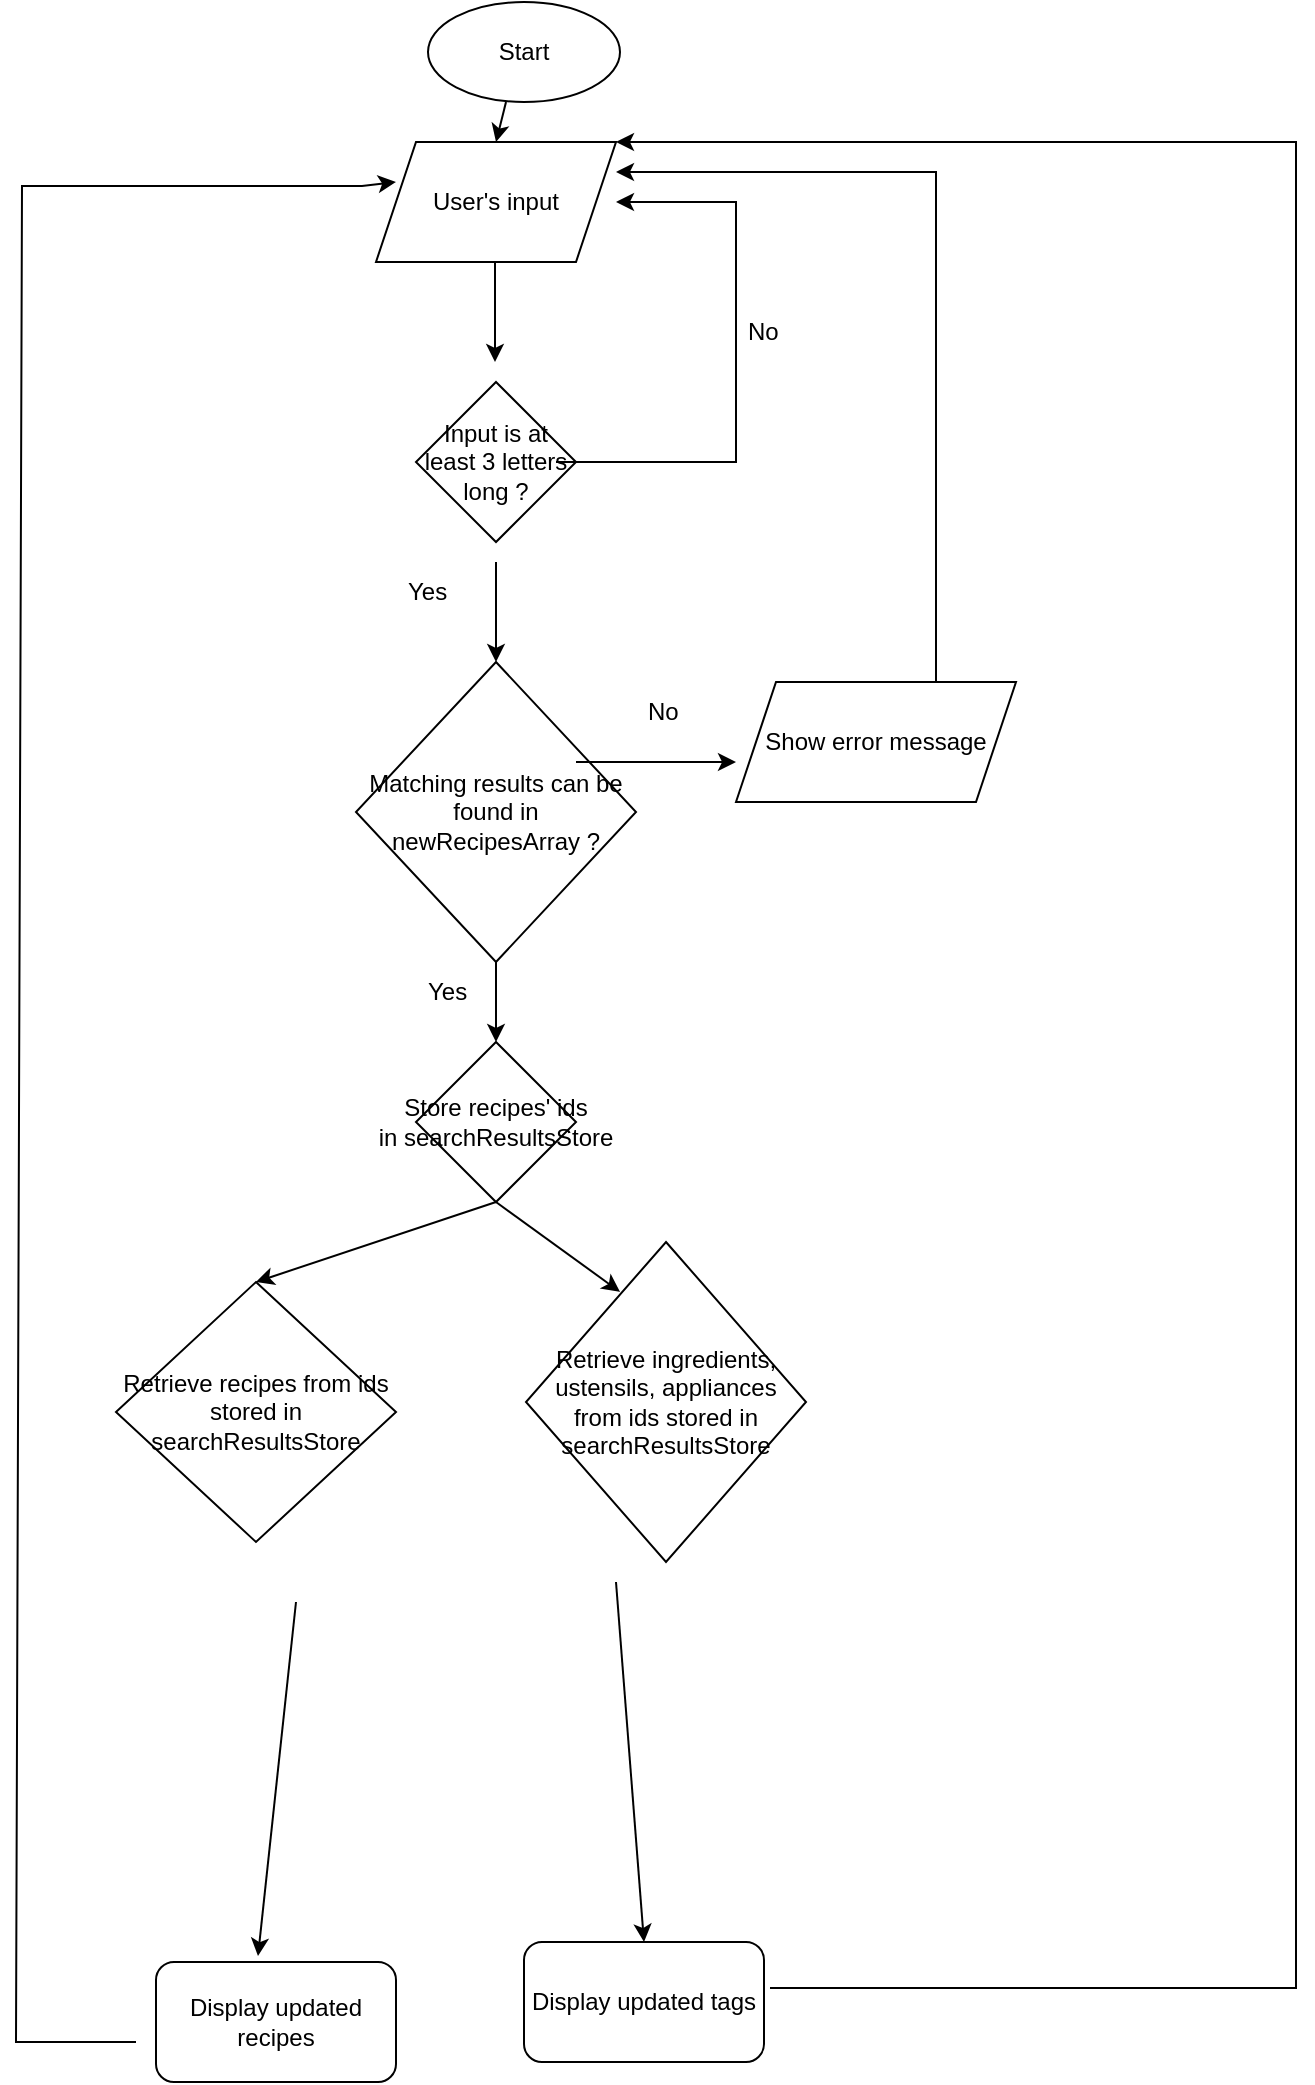 <mxfile version="20.8.13" type="device"><diagram id="mS1I6L6v4C4o_hf13wDJ" name="Page-1"><mxGraphModel dx="880" dy="452" grid="1" gridSize="10" guides="1" tooltips="1" connect="1" arrows="1" fold="1" page="1" pageScale="1" pageWidth="827" pageHeight="1169" math="0" shadow="0"><root><mxCell id="0"/><mxCell id="1" parent="0"/><mxCell id="NpU9ZdZ2ePnqu8EGLC-o-2" value="Input is at least 3 letters long ?" style="rhombus;whiteSpace=wrap;html=1;" parent="1" vertex="1"><mxGeometry x="360" y="200" width="80" height="80" as="geometry"/></mxCell><mxCell id="NpU9ZdZ2ePnqu8EGLC-o-3" value="" style="endArrow=classic;html=1;rounded=0;" parent="1" edge="1"><mxGeometry width="50" height="50" relative="1" as="geometry"><mxPoint x="400" y="290" as="sourcePoint"/><mxPoint x="400" y="340" as="targetPoint"/></mxGeometry></mxCell><mxCell id="NpU9ZdZ2ePnqu8EGLC-o-6" value="Yes" style="text;strokeColor=none;fillColor=none;align=left;verticalAlign=middle;spacingLeft=4;spacingRight=4;overflow=hidden;points=[[0,0.5],[1,0.5]];portConstraint=eastwest;rotatable=0;whiteSpace=wrap;html=1;" parent="1" vertex="1"><mxGeometry x="350" y="290" width="30" height="30" as="geometry"/></mxCell><mxCell id="NpU9ZdZ2ePnqu8EGLC-o-7" value="" style="endArrow=classic;html=1;rounded=0;entryX=1;entryY=0.5;entryDx=0;entryDy=0;" parent="1" edge="1"><mxGeometry width="50" height="50" relative="1" as="geometry"><mxPoint x="430" y="240" as="sourcePoint"/><mxPoint x="460" y="110" as="targetPoint"/><Array as="points"><mxPoint x="440" y="240"/><mxPoint x="430" y="240"/><mxPoint x="520" y="240"/><mxPoint x="520" y="230"/><mxPoint x="520" y="110"/></Array></mxGeometry></mxCell><mxCell id="NpU9ZdZ2ePnqu8EGLC-o-8" value="No" style="text;strokeColor=none;fillColor=none;align=left;verticalAlign=middle;spacingLeft=4;spacingRight=4;overflow=hidden;points=[[0,0.5],[1,0.5]];portConstraint=eastwest;rotatable=0;whiteSpace=wrap;html=1;" parent="1" vertex="1"><mxGeometry x="520" y="160" width="30" height="30" as="geometry"/></mxCell><mxCell id="NpU9ZdZ2ePnqu8EGLC-o-9" value="Matching results can be found in newRecipesArray ?" style="rhombus;whiteSpace=wrap;html=1;" parent="1" vertex="1"><mxGeometry x="330" y="340" width="140" height="150" as="geometry"/></mxCell><mxCell id="NpU9ZdZ2ePnqu8EGLC-o-11" value="Yes" style="text;strokeColor=none;fillColor=none;align=left;verticalAlign=middle;spacingLeft=4;spacingRight=4;overflow=hidden;points=[[0,0.5],[1,0.5]];portConstraint=eastwest;rotatable=0;whiteSpace=wrap;html=1;" parent="1" vertex="1"><mxGeometry x="360" y="490" width="30" height="30" as="geometry"/></mxCell><mxCell id="NpU9ZdZ2ePnqu8EGLC-o-12" value="" style="endArrow=classic;html=1;rounded=0;entryX=0.425;entryY=-0.05;entryDx=0;entryDy=0;entryPerimeter=0;" parent="1" target="NpU9ZdZ2ePnqu8EGLC-o-13" edge="1"><mxGeometry width="50" height="50" relative="1" as="geometry"><mxPoint x="300" y="810" as="sourcePoint"/><mxPoint x="410" y="480" as="targetPoint"/><Array as="points"/></mxGeometry></mxCell><mxCell id="NpU9ZdZ2ePnqu8EGLC-o-13" value="Display updated recipes" style="rounded=1;whiteSpace=wrap;html=1;" parent="1" vertex="1"><mxGeometry x="230" y="990" width="120" height="60" as="geometry"/></mxCell><mxCell id="NpU9ZdZ2ePnqu8EGLC-o-14" value="" style="endArrow=classic;html=1;rounded=0;" parent="1" edge="1"><mxGeometry width="50" height="50" relative="1" as="geometry"><mxPoint x="440" y="390" as="sourcePoint"/><mxPoint x="520" y="390" as="targetPoint"/></mxGeometry></mxCell><mxCell id="NpU9ZdZ2ePnqu8EGLC-o-15" value="No" style="text;strokeColor=none;fillColor=none;align=left;verticalAlign=middle;spacingLeft=4;spacingRight=4;overflow=hidden;points=[[0,0.5],[1,0.5]];portConstraint=eastwest;rotatable=0;whiteSpace=wrap;html=1;" parent="1" vertex="1"><mxGeometry x="470" y="350" width="30" height="30" as="geometry"/></mxCell><mxCell id="NpU9ZdZ2ePnqu8EGLC-o-18" value="" style="endArrow=classic;html=1;rounded=0;" parent="1" edge="1"><mxGeometry width="50" height="50" relative="1" as="geometry"><mxPoint x="399.5" y="140" as="sourcePoint"/><mxPoint x="399.5" y="190" as="targetPoint"/></mxGeometry></mxCell><mxCell id="NpU9ZdZ2ePnqu8EGLC-o-19" value="" style="endArrow=classic;html=1;rounded=0;entryX=1;entryY=0.25;entryDx=0;entryDy=0;" parent="1" edge="1"><mxGeometry width="50" height="50" relative="1" as="geometry"><mxPoint x="620" y="350" as="sourcePoint"/><mxPoint x="460" y="95" as="targetPoint"/><Array as="points"><mxPoint x="620" y="95"/></Array></mxGeometry></mxCell><mxCell id="NpU9ZdZ2ePnqu8EGLC-o-20" value="" style="endArrow=classic;html=1;rounded=0;entryX=0.5;entryY=0;entryDx=0;entryDy=0;" parent="1" target="NpU9ZdZ2ePnqu8EGLC-o-21" edge="1"><mxGeometry width="50" height="50" relative="1" as="geometry"><mxPoint x="460" y="800" as="sourcePoint"/><mxPoint x="500" y="540" as="targetPoint"/><Array as="points"/></mxGeometry></mxCell><mxCell id="NpU9ZdZ2ePnqu8EGLC-o-21" value="Display updated tags" style="rounded=1;whiteSpace=wrap;html=1;" parent="1" vertex="1"><mxGeometry x="414" y="980" width="120" height="60" as="geometry"/></mxCell><mxCell id="xyMo9UdOdv3ylC30CiUS-1" value="" style="endArrow=classic;html=1;rounded=0;entryX=-0.025;entryY=0.633;entryDx=0;entryDy=0;entryPerimeter=0;" parent="1" edge="1"><mxGeometry width="50" height="50" relative="1" as="geometry"><mxPoint x="220" y="1030" as="sourcePoint"/><mxPoint x="350" y="100" as="targetPoint"/><Array as="points"><mxPoint x="160" y="1030"/><mxPoint x="163" y="102.02"/><mxPoint x="333" y="102.02"/></Array></mxGeometry></mxCell><mxCell id="xyMo9UdOdv3ylC30CiUS-3" value="" style="endArrow=classic;html=1;rounded=0;exitX=1.025;exitY=0.383;exitDx=0;exitDy=0;exitPerimeter=0;entryX=1;entryY=0;entryDx=0;entryDy=0;" parent="1" source="NpU9ZdZ2ePnqu8EGLC-o-21" edge="1"><mxGeometry width="50" height="50" relative="1" as="geometry"><mxPoint x="610" y="585" as="sourcePoint"/><mxPoint x="460" y="80" as="targetPoint"/><Array as="points"><mxPoint x="800" y="1003"/><mxPoint x="800" y="80"/></Array></mxGeometry></mxCell><mxCell id="xyMo9UdOdv3ylC30CiUS-4" value="User's input" style="shape=parallelogram;perimeter=parallelogramPerimeter;whiteSpace=wrap;html=1;fixedSize=1;" parent="1" vertex="1"><mxGeometry x="340" y="80" width="120" height="60" as="geometry"/></mxCell><mxCell id="xyMo9UdOdv3ylC30CiUS-6" value="Show error message" style="shape=parallelogram;perimeter=parallelogramPerimeter;whiteSpace=wrap;html=1;fixedSize=1;" parent="1" vertex="1"><mxGeometry x="520" y="350" width="140" height="60" as="geometry"/></mxCell><mxCell id="xyMo9UdOdv3ylC30CiUS-7" value="Start" style="ellipse;whiteSpace=wrap;html=1;" parent="1" vertex="1"><mxGeometry x="366" y="10" width="96" height="50" as="geometry"/></mxCell><mxCell id="xyMo9UdOdv3ylC30CiUS-8" value="" style="endArrow=classic;html=1;rounded=0;entryX=0.5;entryY=0;entryDx=0;entryDy=0;" parent="1" target="xyMo9UdOdv3ylC30CiUS-4" edge="1"><mxGeometry width="50" height="50" relative="1" as="geometry"><mxPoint x="405" y="60" as="sourcePoint"/><mxPoint x="395" y="180" as="targetPoint"/><Array as="points"/></mxGeometry></mxCell><mxCell id="5remrZDWOQ7gLK-i7ct6-2" value="" style="endArrow=classic;html=1;rounded=0;exitX=0.5;exitY=1;exitDx=0;exitDy=0;" edge="1" parent="1" source="NpU9ZdZ2ePnqu8EGLC-o-9"><mxGeometry width="50" height="50" relative="1" as="geometry"><mxPoint x="390" y="540" as="sourcePoint"/><mxPoint x="400" y="530" as="targetPoint"/></mxGeometry></mxCell><mxCell id="5remrZDWOQ7gLK-i7ct6-3" value="Store recipes' ids in&amp;nbsp;searchResultsStore" style="rhombus;whiteSpace=wrap;html=1;" vertex="1" parent="1"><mxGeometry x="360" y="530" width="80" height="80" as="geometry"/></mxCell><mxCell id="5remrZDWOQ7gLK-i7ct6-4" value="" style="endArrow=classic;html=1;rounded=0;exitX=0.5;exitY=1;exitDx=0;exitDy=0;entryX=0.5;entryY=0;entryDx=0;entryDy=0;" edge="1" parent="1" source="5remrZDWOQ7gLK-i7ct6-3" target="5remrZDWOQ7gLK-i7ct6-5"><mxGeometry width="50" height="50" relative="1" as="geometry"><mxPoint x="390" y="800" as="sourcePoint"/><mxPoint x="400" y="690" as="targetPoint"/></mxGeometry></mxCell><mxCell id="5remrZDWOQ7gLK-i7ct6-5" value="Retrieve recipes from ids stored in searchResultsStore" style="rhombus;whiteSpace=wrap;html=1;" vertex="1" parent="1"><mxGeometry x="210" y="650" width="140" height="130" as="geometry"/></mxCell><mxCell id="5remrZDWOQ7gLK-i7ct6-6" value="" style="endArrow=classic;html=1;rounded=0;exitX=0.5;exitY=1;exitDx=0;exitDy=0;entryX=0.336;entryY=0.156;entryDx=0;entryDy=0;entryPerimeter=0;" edge="1" parent="1" source="5remrZDWOQ7gLK-i7ct6-3" target="5remrZDWOQ7gLK-i7ct6-7"><mxGeometry width="50" height="50" relative="1" as="geometry"><mxPoint x="414" y="570" as="sourcePoint"/><mxPoint x="474" y="660" as="targetPoint"/></mxGeometry></mxCell><mxCell id="5remrZDWOQ7gLK-i7ct6-7" value="Retrieve ingredients, ustensils, appliances from ids stored in searchResultsStore" style="rhombus;whiteSpace=wrap;html=1;" vertex="1" parent="1"><mxGeometry x="415" y="630" width="140" height="160" as="geometry"/></mxCell></root></mxGraphModel></diagram></mxfile>